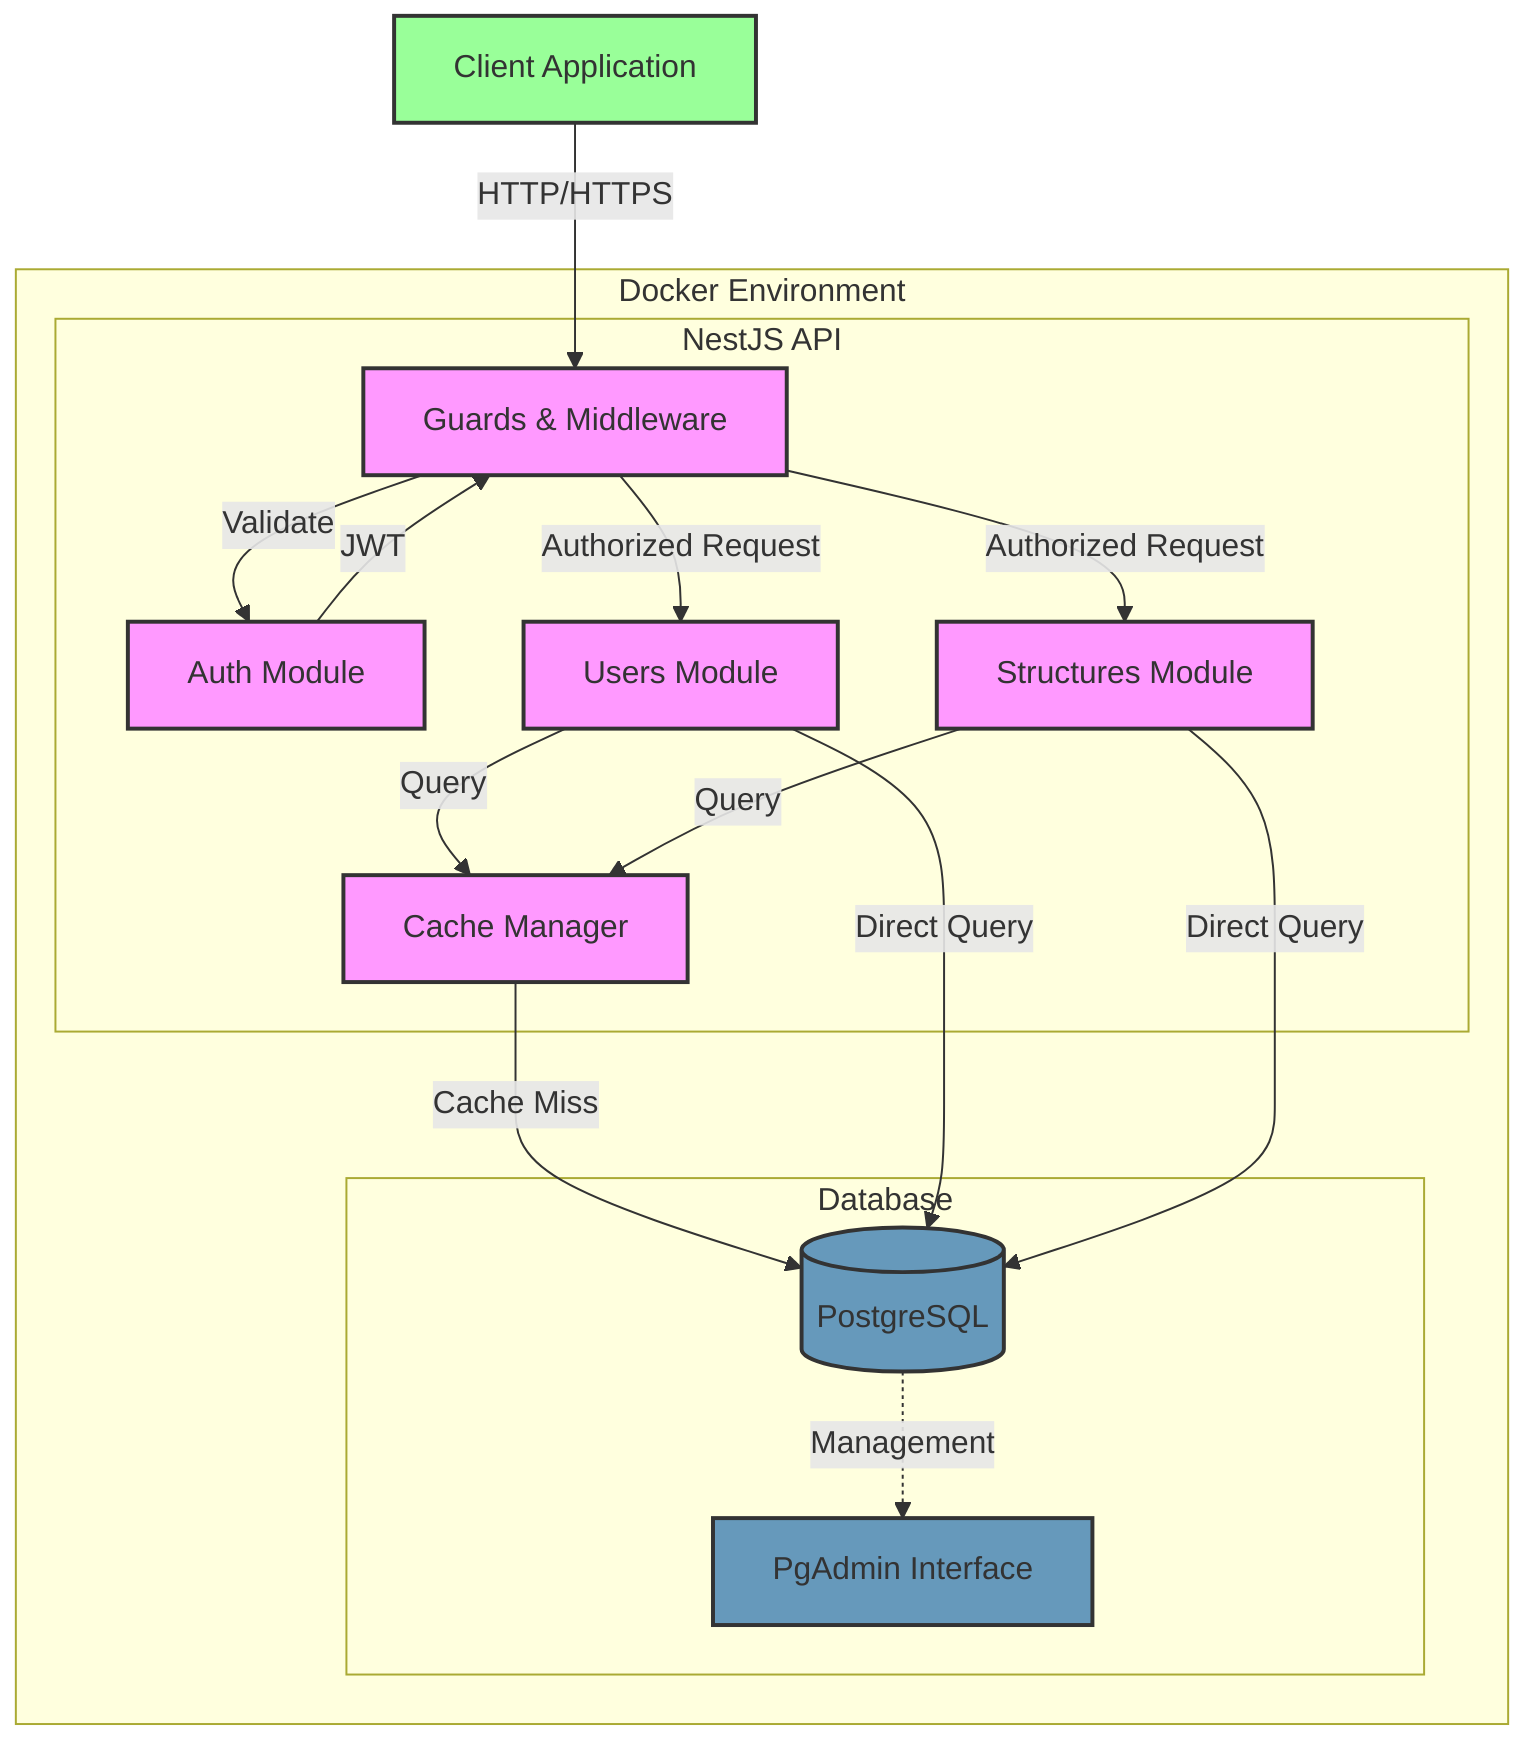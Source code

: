 graph TB
    Client[Client Application]
    
    subgraph Docker Environment
        subgraph API[NestJS API]
            Auth[Auth Module]
            Users[Users Module]
            Structures[Structures Module]
            Guards[Guards & Middleware]
            Cache[Cache Manager]
        end
        
        subgraph Database
            Postgres[(PostgreSQL)]
            PgAdmin[PgAdmin Interface]
        end
    end
    
    Client -->|HTTP/HTTPS| Guards
    Guards -->|Validate| Auth
    Auth -->|JWT| Guards
    
    Guards -->|Authorized Request| Users
    Guards -->|Authorized Request| Structures
    
    Users -->|Query| Cache
    Structures -->|Query| Cache
    
    Cache -->|Cache Miss| Postgres
    Users -->|Direct Query| Postgres
    Structures -->|Direct Query| Postgres
    
    Postgres -.->|Management| PgAdmin
    
    classDef module fill:#f9f,stroke:#333,stroke-width:2px
    classDef database fill:#69b,stroke:#333,stroke-width:2px
    classDef client fill:#9f9,stroke:#333,stroke-width:2px
    
    class Auth,Users,Structures,Guards,Cache module
    class Postgres,PgAdmin database
    class Client client